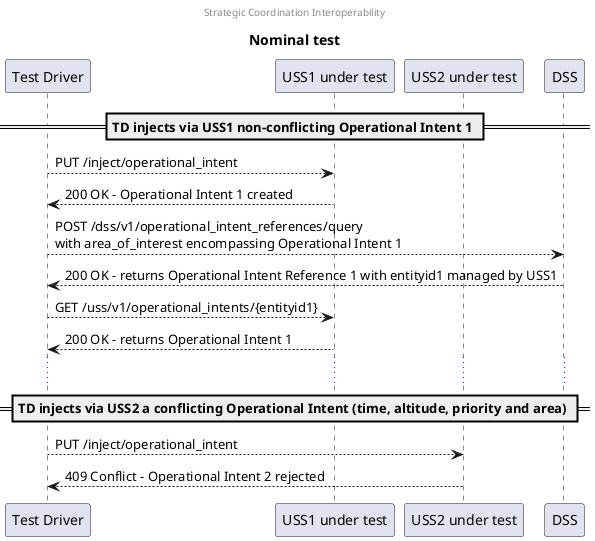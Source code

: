 @startuml
center header Strategic Coordination Interoperability
title Nominal test

participant "Test Driver" as TD
participant "USS1 under test" as USS1
participant "USS2 under test" as USS2
participant "DSS"

== TD injects via USS1 non-conflicting Operational Intent 1 ==

TD --> USS1: PUT /inject/operational_intent
TD <-- USS1: 200 OK - Operational Intent 1 created

TD --> DSS: POST /dss/v1/operational_intent_references/query\nwith area_of_interest encompassing Operational Intent 1
TD <-- DSS: 200 OK - returns Operational Intent Reference 1 with entityid1 managed by USS1

TD --> USS1: GET /uss/v1/operational_intents/{entityid1}
TD <-- USS1: 200 OK - returns Operational Intent 1

...

== TD injects via USS2 a conflicting Operational Intent (time, altitude, priority and area) ==

TD --> USS2: PUT /inject/operational_intent
TD <-- USS2: 409 Conflict - Operational Intent 2 rejected

@enduml
